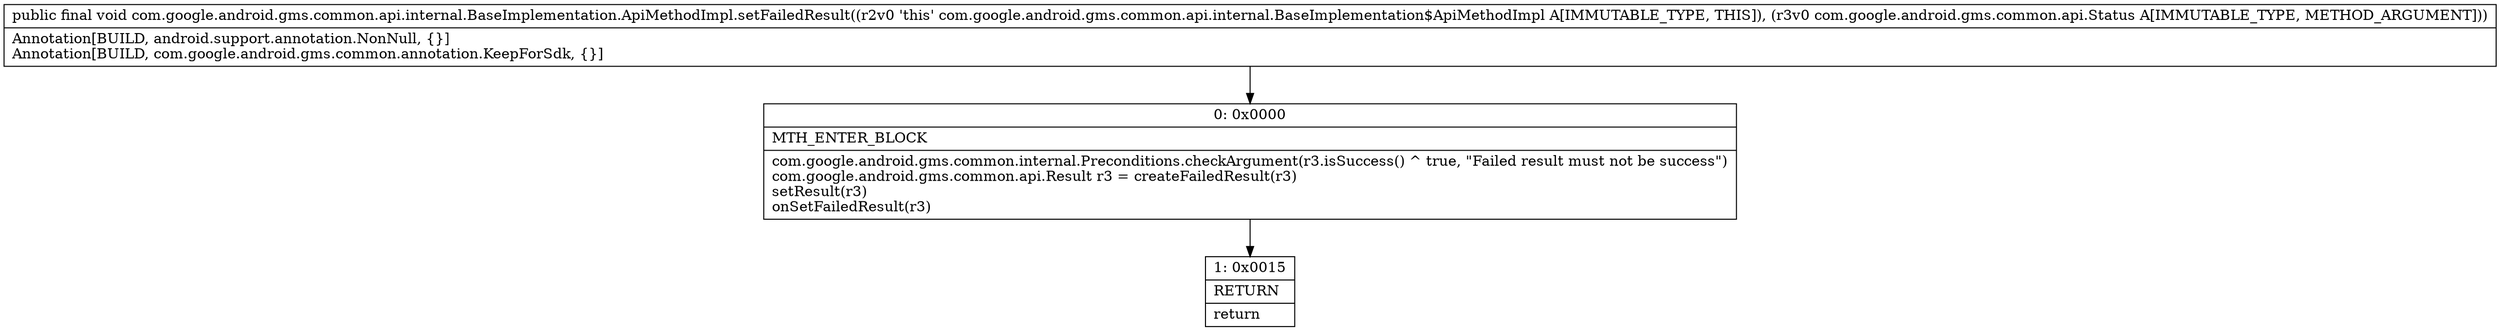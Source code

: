 digraph "CFG forcom.google.android.gms.common.api.internal.BaseImplementation.ApiMethodImpl.setFailedResult(Lcom\/google\/android\/gms\/common\/api\/Status;)V" {
Node_0 [shape=record,label="{0\:\ 0x0000|MTH_ENTER_BLOCK\l|com.google.android.gms.common.internal.Preconditions.checkArgument(r3.isSuccess() ^ true, \"Failed result must not be success\")\lcom.google.android.gms.common.api.Result r3 = createFailedResult(r3)\lsetResult(r3)\lonSetFailedResult(r3)\l}"];
Node_1 [shape=record,label="{1\:\ 0x0015|RETURN\l|return\l}"];
MethodNode[shape=record,label="{public final void com.google.android.gms.common.api.internal.BaseImplementation.ApiMethodImpl.setFailedResult((r2v0 'this' com.google.android.gms.common.api.internal.BaseImplementation$ApiMethodImpl A[IMMUTABLE_TYPE, THIS]), (r3v0 com.google.android.gms.common.api.Status A[IMMUTABLE_TYPE, METHOD_ARGUMENT]))  | Annotation[BUILD, android.support.annotation.NonNull, \{\}]\lAnnotation[BUILD, com.google.android.gms.common.annotation.KeepForSdk, \{\}]\l}"];
MethodNode -> Node_0;
Node_0 -> Node_1;
}

